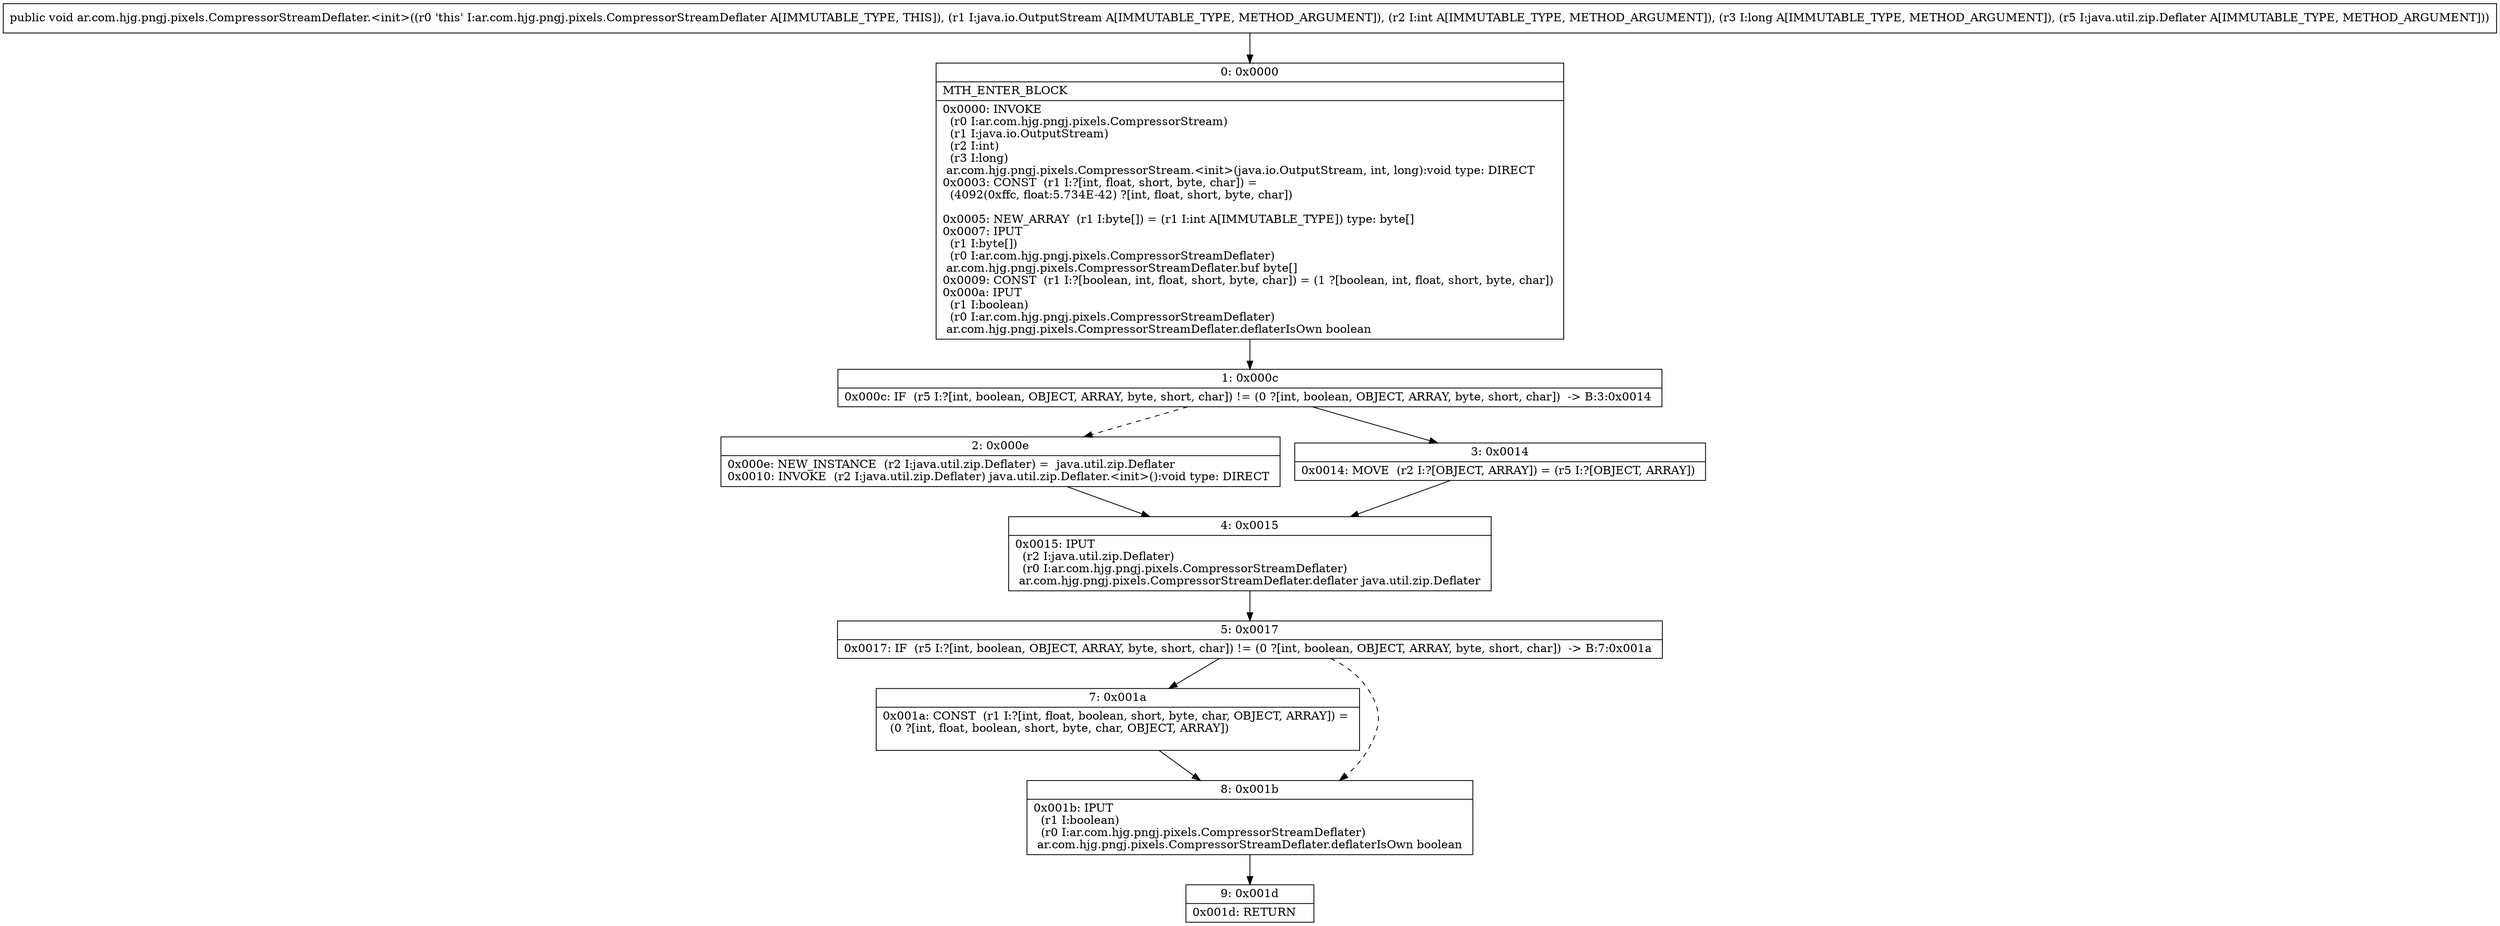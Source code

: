digraph "CFG forar.com.hjg.pngj.pixels.CompressorStreamDeflater.\<init\>(Ljava\/io\/OutputStream;IJLjava\/util\/zip\/Deflater;)V" {
Node_0 [shape=record,label="{0\:\ 0x0000|MTH_ENTER_BLOCK\l|0x0000: INVOKE  \l  (r0 I:ar.com.hjg.pngj.pixels.CompressorStream)\l  (r1 I:java.io.OutputStream)\l  (r2 I:int)\l  (r3 I:long)\l ar.com.hjg.pngj.pixels.CompressorStream.\<init\>(java.io.OutputStream, int, long):void type: DIRECT \l0x0003: CONST  (r1 I:?[int, float, short, byte, char]) = \l  (4092(0xffc, float:5.734E\-42) ?[int, float, short, byte, char])\l \l0x0005: NEW_ARRAY  (r1 I:byte[]) = (r1 I:int A[IMMUTABLE_TYPE]) type: byte[] \l0x0007: IPUT  \l  (r1 I:byte[])\l  (r0 I:ar.com.hjg.pngj.pixels.CompressorStreamDeflater)\l ar.com.hjg.pngj.pixels.CompressorStreamDeflater.buf byte[] \l0x0009: CONST  (r1 I:?[boolean, int, float, short, byte, char]) = (1 ?[boolean, int, float, short, byte, char]) \l0x000a: IPUT  \l  (r1 I:boolean)\l  (r0 I:ar.com.hjg.pngj.pixels.CompressorStreamDeflater)\l ar.com.hjg.pngj.pixels.CompressorStreamDeflater.deflaterIsOwn boolean \l}"];
Node_1 [shape=record,label="{1\:\ 0x000c|0x000c: IF  (r5 I:?[int, boolean, OBJECT, ARRAY, byte, short, char]) != (0 ?[int, boolean, OBJECT, ARRAY, byte, short, char])  \-\> B:3:0x0014 \l}"];
Node_2 [shape=record,label="{2\:\ 0x000e|0x000e: NEW_INSTANCE  (r2 I:java.util.zip.Deflater) =  java.util.zip.Deflater \l0x0010: INVOKE  (r2 I:java.util.zip.Deflater) java.util.zip.Deflater.\<init\>():void type: DIRECT \l}"];
Node_3 [shape=record,label="{3\:\ 0x0014|0x0014: MOVE  (r2 I:?[OBJECT, ARRAY]) = (r5 I:?[OBJECT, ARRAY]) \l}"];
Node_4 [shape=record,label="{4\:\ 0x0015|0x0015: IPUT  \l  (r2 I:java.util.zip.Deflater)\l  (r0 I:ar.com.hjg.pngj.pixels.CompressorStreamDeflater)\l ar.com.hjg.pngj.pixels.CompressorStreamDeflater.deflater java.util.zip.Deflater \l}"];
Node_5 [shape=record,label="{5\:\ 0x0017|0x0017: IF  (r5 I:?[int, boolean, OBJECT, ARRAY, byte, short, char]) != (0 ?[int, boolean, OBJECT, ARRAY, byte, short, char])  \-\> B:7:0x001a \l}"];
Node_7 [shape=record,label="{7\:\ 0x001a|0x001a: CONST  (r1 I:?[int, float, boolean, short, byte, char, OBJECT, ARRAY]) = \l  (0 ?[int, float, boolean, short, byte, char, OBJECT, ARRAY])\l \l}"];
Node_8 [shape=record,label="{8\:\ 0x001b|0x001b: IPUT  \l  (r1 I:boolean)\l  (r0 I:ar.com.hjg.pngj.pixels.CompressorStreamDeflater)\l ar.com.hjg.pngj.pixels.CompressorStreamDeflater.deflaterIsOwn boolean \l}"];
Node_9 [shape=record,label="{9\:\ 0x001d|0x001d: RETURN   \l}"];
MethodNode[shape=record,label="{public void ar.com.hjg.pngj.pixels.CompressorStreamDeflater.\<init\>((r0 'this' I:ar.com.hjg.pngj.pixels.CompressorStreamDeflater A[IMMUTABLE_TYPE, THIS]), (r1 I:java.io.OutputStream A[IMMUTABLE_TYPE, METHOD_ARGUMENT]), (r2 I:int A[IMMUTABLE_TYPE, METHOD_ARGUMENT]), (r3 I:long A[IMMUTABLE_TYPE, METHOD_ARGUMENT]), (r5 I:java.util.zip.Deflater A[IMMUTABLE_TYPE, METHOD_ARGUMENT])) }"];
MethodNode -> Node_0;
Node_0 -> Node_1;
Node_1 -> Node_2[style=dashed];
Node_1 -> Node_3;
Node_2 -> Node_4;
Node_3 -> Node_4;
Node_4 -> Node_5;
Node_5 -> Node_7;
Node_5 -> Node_8[style=dashed];
Node_7 -> Node_8;
Node_8 -> Node_9;
}

